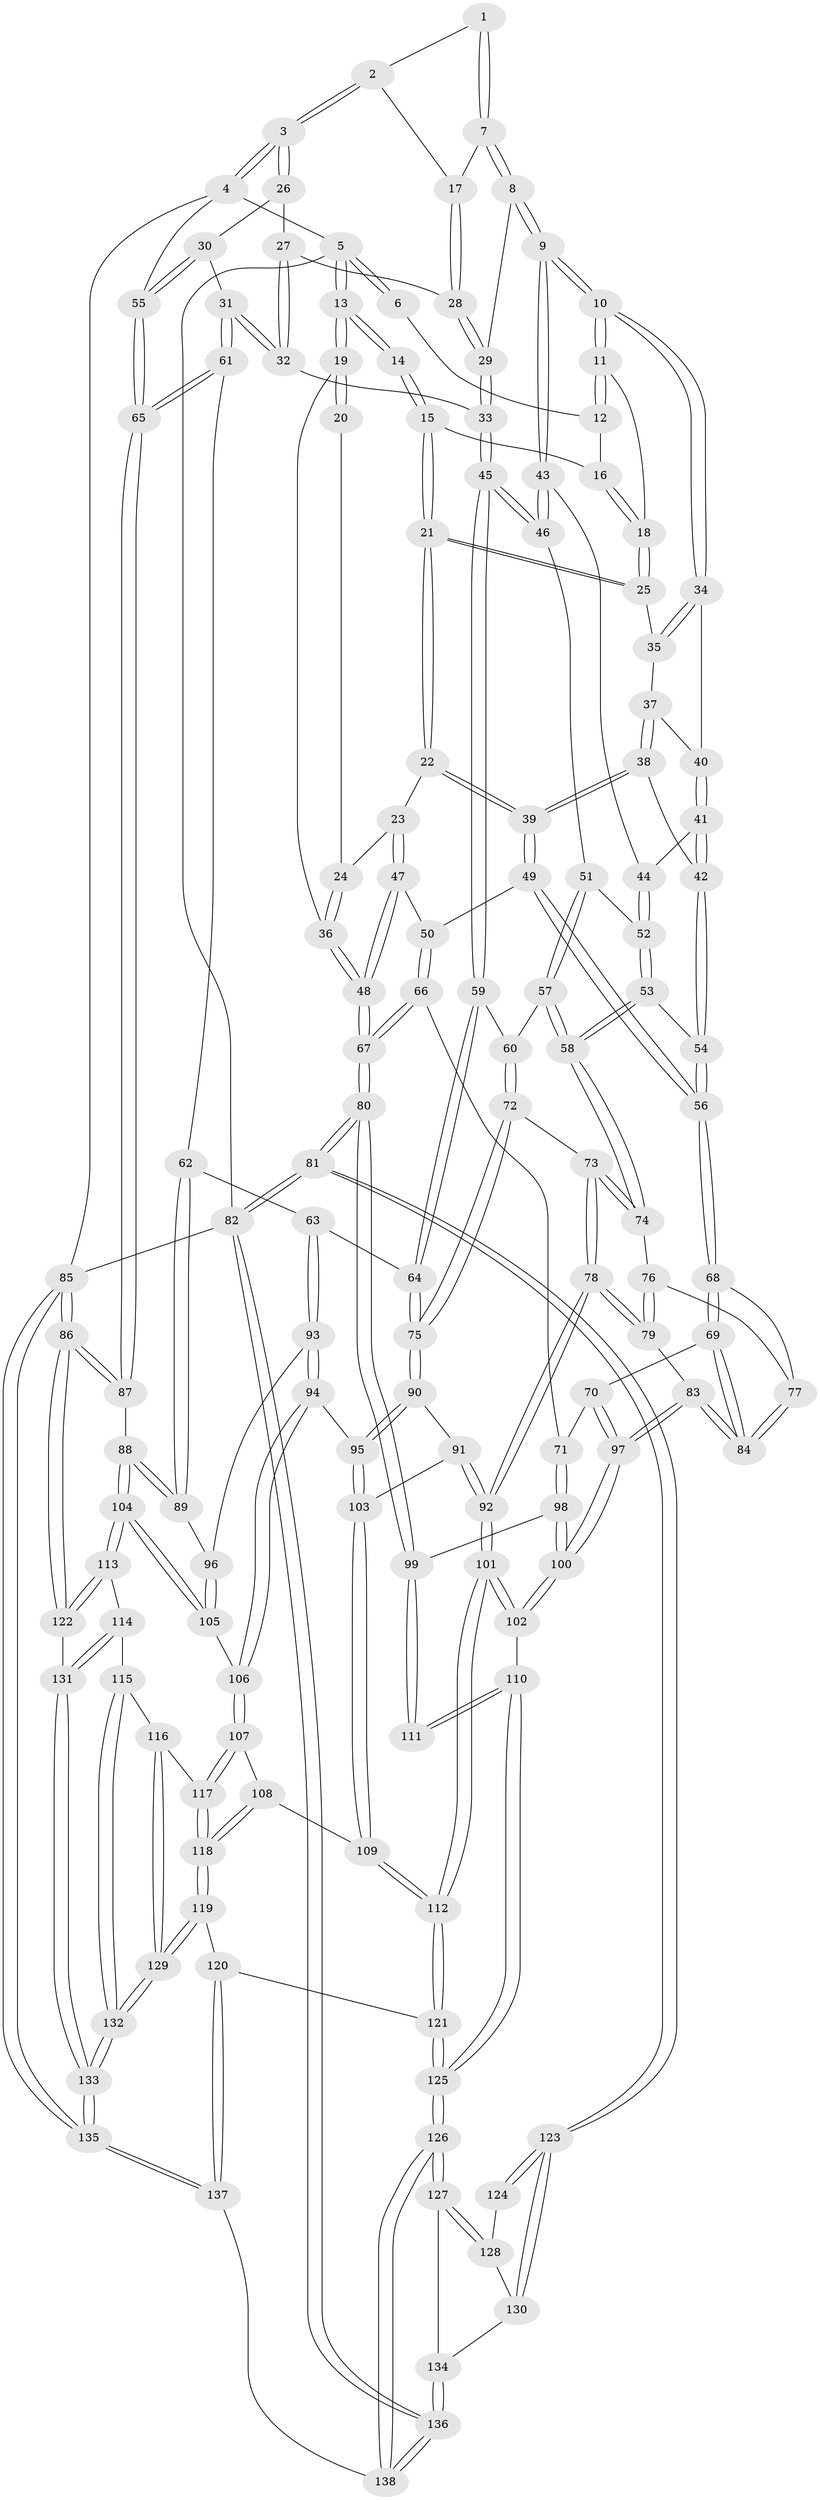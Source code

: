 // coarse degree distribution, {3: 0.15476190476190477, 5: 0.30952380952380953, 7: 0.011904761904761904, 6: 0.08333333333333333, 4: 0.4166666666666667, 2: 0.023809523809523808}
// Generated by graph-tools (version 1.1) at 2025/42/03/06/25 10:42:36]
// undirected, 138 vertices, 342 edges
graph export_dot {
graph [start="1"]
  node [color=gray90,style=filled];
  1 [pos="+0.45882961061421823+0"];
  2 [pos="+0.8584905553318164+0"];
  3 [pos="+1+0"];
  4 [pos="+1+0"];
  5 [pos="+0+0"];
  6 [pos="+0.3552532045298894+0"];
  7 [pos="+0.5380597031845264+0.09105289309454259"];
  8 [pos="+0.4951079914331132+0.20535738850223936"];
  9 [pos="+0.488884402706496+0.21043272440979158"];
  10 [pos="+0.4692390297719585+0.2085224400640898"];
  11 [pos="+0.4105892173345122+0.1582012686535924"];
  12 [pos="+0.3513954828457524+0"];
  13 [pos="+0+0"];
  14 [pos="+0.17805537764462867+0.05841338273097069"];
  15 [pos="+0.23061778325901353+0.04512061432958452"];
  16 [pos="+0.26191616632741893+0.013536944250853609"];
  17 [pos="+0.6671807658201111+0.09556571666364191"];
  18 [pos="+0.3292186599815109+0.14757650654669327"];
  19 [pos="+0+0"];
  20 [pos="+0.1262595415860052+0.09438362329008361"];
  21 [pos="+0.21163233807013707+0.2144744059871777"];
  22 [pos="+0.1641744141238868+0.251783275554372"];
  23 [pos="+0.12501715429110336+0.2429458984907668"];
  24 [pos="+0.09800923498689192+0.17972689197033634"];
  25 [pos="+0.2750992039194801+0.21018718900278177"];
  26 [pos="+0.7679097263633636+0.13517613341149431"];
  27 [pos="+0.7298866674501757+0.14343511263304468"];
  28 [pos="+0.6797422242392505+0.12550589713789814"];
  29 [pos="+0.6418915599896949+0.21865654941236076"];
  30 [pos="+0.8342530321840249+0.2798249124830657"];
  31 [pos="+0.7814201709682179+0.3176507359139973"];
  32 [pos="+0.7530992633586014+0.3033197810821139"];
  33 [pos="+0.7033096918923564+0.29051293621843055"];
  34 [pos="+0.42799903163879466+0.23375091622599625"];
  35 [pos="+0.28501485128379445+0.21773756940752023"];
  36 [pos="+0+0"];
  37 [pos="+0.32327142689622934+0.2841213768857334"];
  38 [pos="+0.3092079815573167+0.3108938124769323"];
  39 [pos="+0.20936190271105298+0.34254075249221766"];
  40 [pos="+0.39186679093837923+0.2718276233837024"];
  41 [pos="+0.38149968495066217+0.33829154749240603"];
  42 [pos="+0.3565580067022877+0.3637409518395522"];
  43 [pos="+0.5052449546436447+0.280240278518014"];
  44 [pos="+0.4231586074204212+0.3493548570440754"];
  45 [pos="+0.5818079638756475+0.36018239007772085"];
  46 [pos="+0.519973833931349+0.31002894309790885"];
  47 [pos="+0+0.3204350272806097"];
  48 [pos="+0+0.34579725828640995"];
  49 [pos="+0.21063051075071887+0.36328139446438595"];
  50 [pos="+0.09193005515065211+0.417232603776522"];
  51 [pos="+0.4737561575222446+0.38376044369429374"];
  52 [pos="+0.43034926418446867+0.3744478972791565"];
  53 [pos="+0.38113621169765416+0.4316217860746024"];
  54 [pos="+0.34820780569690646+0.41146060803400303"];
  55 [pos="+1+0.09071629321116251"];
  56 [pos="+0.2480850445384501+0.4344715816623568"];
  57 [pos="+0.47392028735222125+0.40632228275799637"];
  58 [pos="+0.3968103700065672+0.45005502437447525"];
  59 [pos="+0.5840505952373117+0.385303035987183"];
  60 [pos="+0.5148004323275602+0.4466596078099828"];
  61 [pos="+0.7819253092613493+0.36354147650049823"];
  62 [pos="+0.771836087397288+0.4345053056108692"];
  63 [pos="+0.7106906196367679+0.4814599141410644"];
  64 [pos="+0.6565692667692835+0.4767216799108677"];
  65 [pos="+1+0.4775341920647904"];
  66 [pos="+0.09575844860231451+0.5280926077386872"];
  67 [pos="+0+0.44270578800021393"];
  68 [pos="+0.2457693417923715+0.44392543810208457"];
  69 [pos="+0.214065015958461+0.5003622270568042"];
  70 [pos="+0.1958570810149469+0.5189704103219737"];
  71 [pos="+0.11482238865333927+0.5470578369420126"];
  72 [pos="+0.5052982080961754+0.5009114493622859"];
  73 [pos="+0.4640884850240855+0.5007582644112858"];
  74 [pos="+0.39766723606551285+0.452654570578527"];
  75 [pos="+0.5545913376132423+0.5496638753152593"];
  76 [pos="+0.382564888912989+0.48181685428231585"];
  77 [pos="+0.33173449555241336+0.5128251843645857"];
  78 [pos="+0.3958723657926112+0.5947429444048887"];
  79 [pos="+0.38716793257481896+0.5917838957108194"];
  80 [pos="+0+0.7998127523222425"];
  81 [pos="+0+0.8346867451727066"];
  82 [pos="+0+1"];
  83 [pos="+0.34649170917710453+0.5913624337034531"];
  84 [pos="+0.3351835376770481+0.5710255404312454"];
  85 [pos="+1+1"];
  86 [pos="+1+0.8796119426031884"];
  87 [pos="+1+0.5663197855319919"];
  88 [pos="+1+0.5706839272731632"];
  89 [pos="+0.9378209679579623+0.5536954953884345"];
  90 [pos="+0.5525291423686081+0.5878879482272011"];
  91 [pos="+0.5391179611294764+0.6068884597678662"];
  92 [pos="+0.46420099401968834+0.6652155792634683"];
  93 [pos="+0.7241700109946073+0.6239260488531194"];
  94 [pos="+0.7174166478521173+0.6314704993364866"];
  95 [pos="+0.6811710235694384+0.6372778439975206"];
  96 [pos="+0.8170533654345261+0.6281057894170551"];
  97 [pos="+0.28121236326733434+0.6461536173894763"];
  98 [pos="+0.10852428783652945+0.5835322137140523"];
  99 [pos="+0.09232735820479249+0.631255063458148"];
  100 [pos="+0.27517599661232267+0.6655164021010025"];
  101 [pos="+0.44843776496745297+0.7746269077926803"];
  102 [pos="+0.2678303432684926+0.73314087905796"];
  103 [pos="+0.6134378785578102+0.7152113043171063"];
  104 [pos="+0.8892637903121962+0.7854386858156737"];
  105 [pos="+0.8336925625345981+0.7160617151559721"];
  106 [pos="+0.7295517638347566+0.7286650879539541"];
  107 [pos="+0.7248062066739778+0.7473455587688872"];
  108 [pos="+0.6365388527322465+0.748225122152216"];
  109 [pos="+0.6105373700314842+0.7287458930020639"];
  110 [pos="+0.21155828743818494+0.7694414029239679"];
  111 [pos="+0.18923122862637526+0.7681539084801948"];
  112 [pos="+0.4626749631002785+0.7986912234764945"];
  113 [pos="+0.8829016884243694+0.802510116640754"];
  114 [pos="+0.8616165252982938+0.826176782297905"];
  115 [pos="+0.8603683734674414+0.8270080556650358"];
  116 [pos="+0.8196004967757851+0.8271229313941114"];
  117 [pos="+0.7328060174746203+0.7736438473600664"];
  118 [pos="+0.6458193931053103+0.8754820388235885"];
  119 [pos="+0.6405057622257864+0.8878451095224188"];
  120 [pos="+0.5304826411857801+0.8903944402669267"];
  121 [pos="+0.4706240866224007+0.8447482173267373"];
  122 [pos="+1+0.8888178831987058"];
  123 [pos="+0+0.8450061708136609"];
  124 [pos="+0.18751012609256715+0.7693200801678395"];
  125 [pos="+0.29846251993319317+0.9898465889819922"];
  126 [pos="+0.2877774109976566+1"];
  127 [pos="+0.2563206712436949+0.9994880699791006"];
  128 [pos="+0.13759448382565878+0.8908640183907925"];
  129 [pos="+0.6960562411800718+0.9315249410984323"];
  130 [pos="+0.08448271233600126+0.9183073352636602"];
  131 [pos="+0.9555617821230465+0.9332162194524083"];
  132 [pos="+0.8216730503003195+1"];
  133 [pos="+0.8218232749035637+1"];
  134 [pos="+0.09766063552964908+0.9457357100579554"];
  135 [pos="+0.8311490739805897+1"];
  136 [pos="+0.018909912289594415+1"];
  137 [pos="+0.5426395370922961+1"];
  138 [pos="+0.2793371779801358+1"];
  1 -- 2;
  1 -- 7;
  1 -- 7;
  2 -- 3;
  2 -- 3;
  2 -- 17;
  3 -- 4;
  3 -- 4;
  3 -- 26;
  3 -- 26;
  4 -- 5;
  4 -- 55;
  4 -- 85;
  5 -- 6;
  5 -- 6;
  5 -- 13;
  5 -- 13;
  5 -- 82;
  6 -- 12;
  7 -- 8;
  7 -- 8;
  7 -- 17;
  8 -- 9;
  8 -- 9;
  8 -- 29;
  9 -- 10;
  9 -- 10;
  9 -- 43;
  9 -- 43;
  10 -- 11;
  10 -- 11;
  10 -- 34;
  10 -- 34;
  11 -- 12;
  11 -- 12;
  11 -- 18;
  12 -- 16;
  13 -- 14;
  13 -- 14;
  13 -- 19;
  13 -- 19;
  14 -- 15;
  14 -- 15;
  15 -- 16;
  15 -- 21;
  15 -- 21;
  16 -- 18;
  16 -- 18;
  17 -- 28;
  17 -- 28;
  18 -- 25;
  18 -- 25;
  19 -- 20;
  19 -- 20;
  19 -- 36;
  20 -- 24;
  21 -- 22;
  21 -- 22;
  21 -- 25;
  21 -- 25;
  22 -- 23;
  22 -- 39;
  22 -- 39;
  23 -- 24;
  23 -- 47;
  23 -- 47;
  24 -- 36;
  24 -- 36;
  25 -- 35;
  26 -- 27;
  26 -- 30;
  27 -- 28;
  27 -- 32;
  27 -- 32;
  28 -- 29;
  28 -- 29;
  29 -- 33;
  29 -- 33;
  30 -- 31;
  30 -- 55;
  30 -- 55;
  31 -- 32;
  31 -- 32;
  31 -- 61;
  31 -- 61;
  32 -- 33;
  33 -- 45;
  33 -- 45;
  34 -- 35;
  34 -- 35;
  34 -- 40;
  35 -- 37;
  36 -- 48;
  36 -- 48;
  37 -- 38;
  37 -- 38;
  37 -- 40;
  38 -- 39;
  38 -- 39;
  38 -- 42;
  39 -- 49;
  39 -- 49;
  40 -- 41;
  40 -- 41;
  41 -- 42;
  41 -- 42;
  41 -- 44;
  42 -- 54;
  42 -- 54;
  43 -- 44;
  43 -- 46;
  43 -- 46;
  44 -- 52;
  44 -- 52;
  45 -- 46;
  45 -- 46;
  45 -- 59;
  45 -- 59;
  46 -- 51;
  47 -- 48;
  47 -- 48;
  47 -- 50;
  48 -- 67;
  48 -- 67;
  49 -- 50;
  49 -- 56;
  49 -- 56;
  50 -- 66;
  50 -- 66;
  51 -- 52;
  51 -- 57;
  51 -- 57;
  52 -- 53;
  52 -- 53;
  53 -- 54;
  53 -- 58;
  53 -- 58;
  54 -- 56;
  54 -- 56;
  55 -- 65;
  55 -- 65;
  56 -- 68;
  56 -- 68;
  57 -- 58;
  57 -- 58;
  57 -- 60;
  58 -- 74;
  58 -- 74;
  59 -- 60;
  59 -- 64;
  59 -- 64;
  60 -- 72;
  60 -- 72;
  61 -- 62;
  61 -- 65;
  61 -- 65;
  62 -- 63;
  62 -- 89;
  62 -- 89;
  63 -- 64;
  63 -- 93;
  63 -- 93;
  64 -- 75;
  64 -- 75;
  65 -- 87;
  65 -- 87;
  66 -- 67;
  66 -- 67;
  66 -- 71;
  67 -- 80;
  67 -- 80;
  68 -- 69;
  68 -- 69;
  68 -- 77;
  69 -- 70;
  69 -- 84;
  69 -- 84;
  70 -- 71;
  70 -- 97;
  70 -- 97;
  71 -- 98;
  71 -- 98;
  72 -- 73;
  72 -- 75;
  72 -- 75;
  73 -- 74;
  73 -- 74;
  73 -- 78;
  73 -- 78;
  74 -- 76;
  75 -- 90;
  75 -- 90;
  76 -- 77;
  76 -- 79;
  76 -- 79;
  77 -- 84;
  77 -- 84;
  78 -- 79;
  78 -- 79;
  78 -- 92;
  78 -- 92;
  79 -- 83;
  80 -- 81;
  80 -- 81;
  80 -- 99;
  80 -- 99;
  81 -- 82;
  81 -- 82;
  81 -- 123;
  81 -- 123;
  82 -- 136;
  82 -- 136;
  82 -- 85;
  83 -- 84;
  83 -- 84;
  83 -- 97;
  83 -- 97;
  85 -- 86;
  85 -- 86;
  85 -- 135;
  85 -- 135;
  86 -- 87;
  86 -- 87;
  86 -- 122;
  86 -- 122;
  87 -- 88;
  88 -- 89;
  88 -- 89;
  88 -- 104;
  88 -- 104;
  89 -- 96;
  90 -- 91;
  90 -- 95;
  90 -- 95;
  91 -- 92;
  91 -- 92;
  91 -- 103;
  92 -- 101;
  92 -- 101;
  93 -- 94;
  93 -- 94;
  93 -- 96;
  94 -- 95;
  94 -- 106;
  94 -- 106;
  95 -- 103;
  95 -- 103;
  96 -- 105;
  96 -- 105;
  97 -- 100;
  97 -- 100;
  98 -- 99;
  98 -- 100;
  98 -- 100;
  99 -- 111;
  99 -- 111;
  100 -- 102;
  100 -- 102;
  101 -- 102;
  101 -- 102;
  101 -- 112;
  101 -- 112;
  102 -- 110;
  103 -- 109;
  103 -- 109;
  104 -- 105;
  104 -- 105;
  104 -- 113;
  104 -- 113;
  105 -- 106;
  106 -- 107;
  106 -- 107;
  107 -- 108;
  107 -- 117;
  107 -- 117;
  108 -- 109;
  108 -- 118;
  108 -- 118;
  109 -- 112;
  109 -- 112;
  110 -- 111;
  110 -- 111;
  110 -- 125;
  110 -- 125;
  112 -- 121;
  112 -- 121;
  113 -- 114;
  113 -- 122;
  113 -- 122;
  114 -- 115;
  114 -- 131;
  114 -- 131;
  115 -- 116;
  115 -- 132;
  115 -- 132;
  116 -- 117;
  116 -- 129;
  116 -- 129;
  117 -- 118;
  117 -- 118;
  118 -- 119;
  118 -- 119;
  119 -- 120;
  119 -- 129;
  119 -- 129;
  120 -- 121;
  120 -- 137;
  120 -- 137;
  121 -- 125;
  121 -- 125;
  122 -- 131;
  123 -- 124;
  123 -- 124;
  123 -- 130;
  123 -- 130;
  124 -- 128;
  125 -- 126;
  125 -- 126;
  126 -- 127;
  126 -- 127;
  126 -- 138;
  126 -- 138;
  127 -- 128;
  127 -- 128;
  127 -- 134;
  128 -- 130;
  129 -- 132;
  129 -- 132;
  130 -- 134;
  131 -- 133;
  131 -- 133;
  132 -- 133;
  132 -- 133;
  133 -- 135;
  133 -- 135;
  134 -- 136;
  134 -- 136;
  135 -- 137;
  135 -- 137;
  136 -- 138;
  136 -- 138;
  137 -- 138;
}
